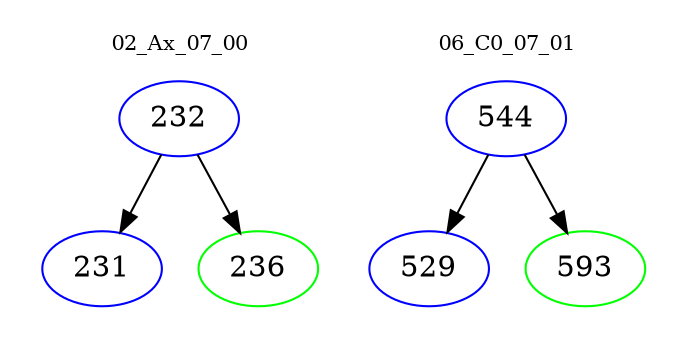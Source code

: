 digraph{
subgraph cluster_0 {
color = white
label = "02_Ax_07_00";
fontsize=10;
T0_232 [label="232", color="blue"]
T0_232 -> T0_231 [color="black"]
T0_231 [label="231", color="blue"]
T0_232 -> T0_236 [color="black"]
T0_236 [label="236", color="green"]
}
subgraph cluster_1 {
color = white
label = "06_C0_07_01";
fontsize=10;
T1_544 [label="544", color="blue"]
T1_544 -> T1_529 [color="black"]
T1_529 [label="529", color="blue"]
T1_544 -> T1_593 [color="black"]
T1_593 [label="593", color="green"]
}
}
